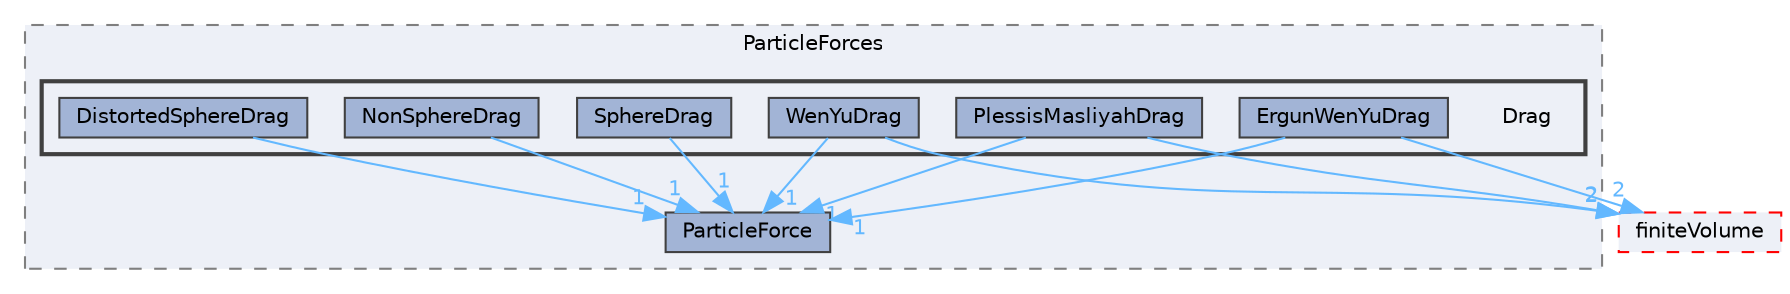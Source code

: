 digraph "src/lagrangian/intermediate/submodels/Kinematic/ParticleForces/Drag"
{
 // LATEX_PDF_SIZE
  bgcolor="transparent";
  edge [fontname=Helvetica,fontsize=10,labelfontname=Helvetica,labelfontsize=10];
  node [fontname=Helvetica,fontsize=10,shape=box,height=0.2,width=0.4];
  compound=true
  subgraph clusterdir_7880c6dec9d81c909715027e243e12ba {
    graph [ bgcolor="#edf0f7", pencolor="grey50", label="ParticleForces", fontname=Helvetica,fontsize=10 style="filled,dashed", URL="dir_7880c6dec9d81c909715027e243e12ba.html",tooltip=""]
  dir_6ac06ece5f26f1196a12108b46c15ea0 [label="ParticleForce", fillcolor="#a2b4d6", color="grey25", style="filled", URL="dir_6ac06ece5f26f1196a12108b46c15ea0.html",tooltip=""];
  subgraph clusterdir_620819115bb7ac1ed0b4d6e4ce0b4bd5 {
    graph [ bgcolor="#edf0f7", pencolor="grey25", label="", fontname=Helvetica,fontsize=10 style="filled,bold", URL="dir_620819115bb7ac1ed0b4d6e4ce0b4bd5.html",tooltip=""]
    dir_620819115bb7ac1ed0b4d6e4ce0b4bd5 [shape=plaintext, label="Drag"];
  dir_787781567718d3730d5704d4dad44a63 [label="DistortedSphereDrag", fillcolor="#a2b4d6", color="grey25", style="filled", URL="dir_787781567718d3730d5704d4dad44a63.html",tooltip=""];
  dir_b529926956c716ce3d22a0b8d4c8ff65 [label="ErgunWenYuDrag", fillcolor="#a2b4d6", color="grey25", style="filled", URL="dir_b529926956c716ce3d22a0b8d4c8ff65.html",tooltip=""];
  dir_1f7694fd5ce772603dfae9e12f34de8b [label="NonSphereDrag", fillcolor="#a2b4d6", color="grey25", style="filled", URL="dir_1f7694fd5ce772603dfae9e12f34de8b.html",tooltip=""];
  dir_0f6d1fcaabed8e1c89696f6b96ff17ee [label="PlessisMasliyahDrag", fillcolor="#a2b4d6", color="grey25", style="filled", URL="dir_0f6d1fcaabed8e1c89696f6b96ff17ee.html",tooltip=""];
  dir_bc5d35bad4da7cf37be7acccbec425d5 [label="SphereDrag", fillcolor="#a2b4d6", color="grey25", style="filled", URL="dir_bc5d35bad4da7cf37be7acccbec425d5.html",tooltip=""];
  dir_efe82411b10ce43444c26b9d651e5632 [label="WenYuDrag", fillcolor="#a2b4d6", color="grey25", style="filled", URL="dir_efe82411b10ce43444c26b9d651e5632.html",tooltip=""];
  }
  }
  dir_9bd15774b555cf7259a6fa18f99fe99b [label="finiteVolume", fillcolor="#edf0f7", color="red", style="filled,dashed", URL="dir_9bd15774b555cf7259a6fa18f99fe99b.html",tooltip=""];
  dir_787781567718d3730d5704d4dad44a63->dir_6ac06ece5f26f1196a12108b46c15ea0 [headlabel="1", labeldistance=1.5 headhref="dir_000978_002799.html" href="dir_000978_002799.html" color="steelblue1" fontcolor="steelblue1"];
  dir_b529926956c716ce3d22a0b8d4c8ff65->dir_6ac06ece5f26f1196a12108b46c15ea0 [headlabel="1", labeldistance=1.5 headhref="dir_001181_002799.html" href="dir_001181_002799.html" color="steelblue1" fontcolor="steelblue1"];
  dir_b529926956c716ce3d22a0b8d4c8ff65->dir_9bd15774b555cf7259a6fa18f99fe99b [headlabel="2", labeldistance=1.5 headhref="dir_001181_001387.html" href="dir_001181_001387.html" color="steelblue1" fontcolor="steelblue1"];
  dir_1f7694fd5ce772603dfae9e12f34de8b->dir_6ac06ece5f26f1196a12108b46c15ea0 [headlabel="1", labeldistance=1.5 headhref="dir_002575_002799.html" href="dir_002575_002799.html" color="steelblue1" fontcolor="steelblue1"];
  dir_0f6d1fcaabed8e1c89696f6b96ff17ee->dir_6ac06ece5f26f1196a12108b46c15ea0 [headlabel="1", labeldistance=1.5 headhref="dir_002930_002799.html" href="dir_002930_002799.html" color="steelblue1" fontcolor="steelblue1"];
  dir_0f6d1fcaabed8e1c89696f6b96ff17ee->dir_9bd15774b555cf7259a6fa18f99fe99b [headlabel="2", labeldistance=1.5 headhref="dir_002930_001387.html" href="dir_002930_001387.html" color="steelblue1" fontcolor="steelblue1"];
  dir_bc5d35bad4da7cf37be7acccbec425d5->dir_6ac06ece5f26f1196a12108b46c15ea0 [headlabel="1", labeldistance=1.5 headhref="dir_003694_002799.html" href="dir_003694_002799.html" color="steelblue1" fontcolor="steelblue1"];
  dir_efe82411b10ce43444c26b9d651e5632->dir_6ac06ece5f26f1196a12108b46c15ea0 [headlabel="1", labeldistance=1.5 headhref="dir_004405_002799.html" href="dir_004405_002799.html" color="steelblue1" fontcolor="steelblue1"];
  dir_efe82411b10ce43444c26b9d651e5632->dir_9bd15774b555cf7259a6fa18f99fe99b [headlabel="2", labeldistance=1.5 headhref="dir_004405_001387.html" href="dir_004405_001387.html" color="steelblue1" fontcolor="steelblue1"];
}
